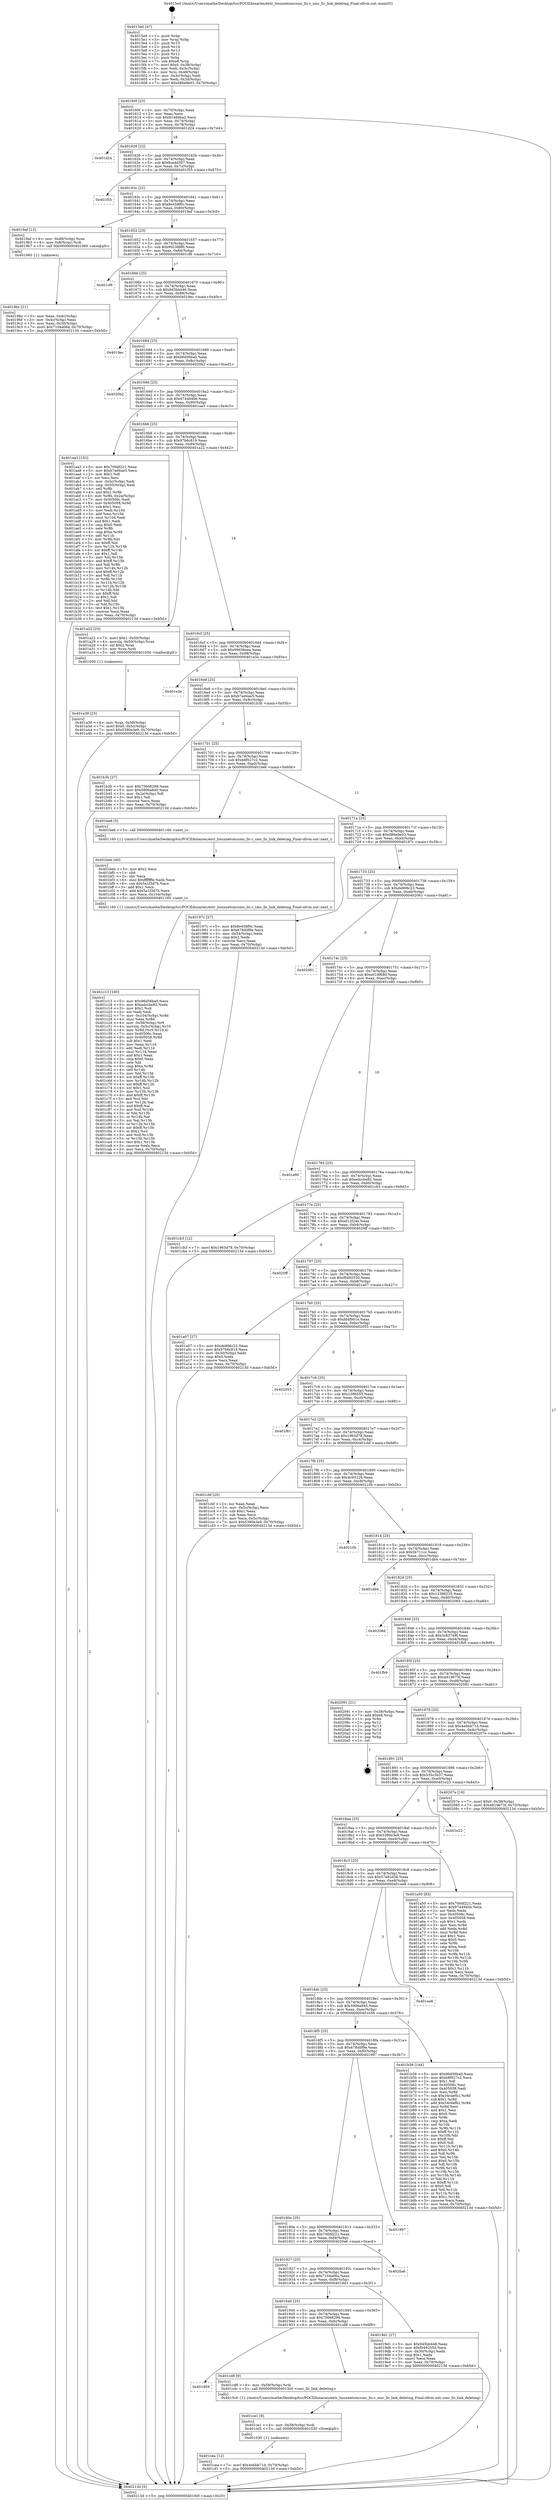 digraph "0x4015e0" {
  label = "0x4015e0 (/mnt/c/Users/mathe/Desktop/tcc/POCII/binaries/extr_linuxnetsmcsmc_llc.c_smc_llc_link_deleting_Final-ollvm.out::main(0))"
  labelloc = "t"
  node[shape=record]

  Entry [label="",width=0.3,height=0.3,shape=circle,fillcolor=black,style=filled]
  "0x40160f" [label="{
     0x40160f [23]\l
     | [instrs]\l
     &nbsp;&nbsp;0x40160f \<+3\>: mov -0x70(%rbp),%eax\l
     &nbsp;&nbsp;0x401612 \<+2\>: mov %eax,%ecx\l
     &nbsp;&nbsp;0x401614 \<+6\>: sub $0x81460ba2,%ecx\l
     &nbsp;&nbsp;0x40161a \<+3\>: mov %eax,-0x74(%rbp)\l
     &nbsp;&nbsp;0x40161d \<+3\>: mov %ecx,-0x78(%rbp)\l
     &nbsp;&nbsp;0x401620 \<+6\>: je 0000000000401d24 \<main+0x744\>\l
  }"]
  "0x401d24" [label="{
     0x401d24\l
  }", style=dashed]
  "0x401626" [label="{
     0x401626 [22]\l
     | [instrs]\l
     &nbsp;&nbsp;0x401626 \<+5\>: jmp 000000000040162b \<main+0x4b\>\l
     &nbsp;&nbsp;0x40162b \<+3\>: mov -0x74(%rbp),%eax\l
     &nbsp;&nbsp;0x40162e \<+5\>: sub $0x8ce4d307,%eax\l
     &nbsp;&nbsp;0x401633 \<+3\>: mov %eax,-0x7c(%rbp)\l
     &nbsp;&nbsp;0x401636 \<+6\>: je 0000000000401f55 \<main+0x975\>\l
  }"]
  Exit [label="",width=0.3,height=0.3,shape=circle,fillcolor=black,style=filled,peripheries=2]
  "0x401f55" [label="{
     0x401f55\l
  }", style=dashed]
  "0x40163c" [label="{
     0x40163c [22]\l
     | [instrs]\l
     &nbsp;&nbsp;0x40163c \<+5\>: jmp 0000000000401641 \<main+0x61\>\l
     &nbsp;&nbsp;0x401641 \<+3\>: mov -0x74(%rbp),%eax\l
     &nbsp;&nbsp;0x401644 \<+5\>: sub $0x8e458f0c,%eax\l
     &nbsp;&nbsp;0x401649 \<+3\>: mov %eax,-0x80(%rbp)\l
     &nbsp;&nbsp;0x40164c \<+6\>: je 00000000004019af \<main+0x3cf\>\l
  }"]
  "0x401cea" [label="{
     0x401cea [12]\l
     | [instrs]\l
     &nbsp;&nbsp;0x401cea \<+7\>: movl $0x4ebbb71d,-0x70(%rbp)\l
     &nbsp;&nbsp;0x401cf1 \<+5\>: jmp 000000000040213d \<main+0xb5d\>\l
  }"]
  "0x4019af" [label="{
     0x4019af [13]\l
     | [instrs]\l
     &nbsp;&nbsp;0x4019af \<+4\>: mov -0x48(%rbp),%rax\l
     &nbsp;&nbsp;0x4019b3 \<+4\>: mov 0x8(%rax),%rdi\l
     &nbsp;&nbsp;0x4019b7 \<+5\>: call 0000000000401060 \<atoi@plt\>\l
     | [calls]\l
     &nbsp;&nbsp;0x401060 \{1\} (unknown)\l
  }"]
  "0x401652" [label="{
     0x401652 [25]\l
     | [instrs]\l
     &nbsp;&nbsp;0x401652 \<+5\>: jmp 0000000000401657 \<main+0x77\>\l
     &nbsp;&nbsp;0x401657 \<+3\>: mov -0x74(%rbp),%eax\l
     &nbsp;&nbsp;0x40165a \<+5\>: sub $0x902388f0,%eax\l
     &nbsp;&nbsp;0x40165f \<+6\>: mov %eax,-0x84(%rbp)\l
     &nbsp;&nbsp;0x401665 \<+6\>: je 0000000000401cf6 \<main+0x716\>\l
  }"]
  "0x401ce1" [label="{
     0x401ce1 [9]\l
     | [instrs]\l
     &nbsp;&nbsp;0x401ce1 \<+4\>: mov -0x58(%rbp),%rdi\l
     &nbsp;&nbsp;0x401ce5 \<+5\>: call 0000000000401030 \<free@plt\>\l
     | [calls]\l
     &nbsp;&nbsp;0x401030 \{1\} (unknown)\l
  }"]
  "0x401cf6" [label="{
     0x401cf6\l
  }", style=dashed]
  "0x40166b" [label="{
     0x40166b [25]\l
     | [instrs]\l
     &nbsp;&nbsp;0x40166b \<+5\>: jmp 0000000000401670 \<main+0x90\>\l
     &nbsp;&nbsp;0x401670 \<+3\>: mov -0x74(%rbp),%eax\l
     &nbsp;&nbsp;0x401673 \<+5\>: sub $0x945bb446,%eax\l
     &nbsp;&nbsp;0x401678 \<+6\>: mov %eax,-0x88(%rbp)\l
     &nbsp;&nbsp;0x40167e \<+6\>: je 00000000004019ec \<main+0x40c\>\l
  }"]
  "0x401959" [label="{
     0x401959\l
  }", style=dashed]
  "0x4019ec" [label="{
     0x4019ec\l
  }", style=dashed]
  "0x401684" [label="{
     0x401684 [25]\l
     | [instrs]\l
     &nbsp;&nbsp;0x401684 \<+5\>: jmp 0000000000401689 \<main+0xa9\>\l
     &nbsp;&nbsp;0x401689 \<+3\>: mov -0x74(%rbp),%eax\l
     &nbsp;&nbsp;0x40168c \<+5\>: sub $0x96d56ba0,%eax\l
     &nbsp;&nbsp;0x401691 \<+6\>: mov %eax,-0x8c(%rbp)\l
     &nbsp;&nbsp;0x401697 \<+6\>: je 00000000004020b2 \<main+0xad2\>\l
  }"]
  "0x401cd8" [label="{
     0x401cd8 [9]\l
     | [instrs]\l
     &nbsp;&nbsp;0x401cd8 \<+4\>: mov -0x58(%rbp),%rdi\l
     &nbsp;&nbsp;0x401cdc \<+5\>: call 00000000004015c0 \<smc_llc_link_deleting\>\l
     | [calls]\l
     &nbsp;&nbsp;0x4015c0 \{1\} (/mnt/c/Users/mathe/Desktop/tcc/POCII/binaries/extr_linuxnetsmcsmc_llc.c_smc_llc_link_deleting_Final-ollvm.out::smc_llc_link_deleting)\l
  }"]
  "0x4020b2" [label="{
     0x4020b2\l
  }", style=dashed]
  "0x40169d" [label="{
     0x40169d [25]\l
     | [instrs]\l
     &nbsp;&nbsp;0x40169d \<+5\>: jmp 00000000004016a2 \<main+0xc2\>\l
     &nbsp;&nbsp;0x4016a2 \<+3\>: mov -0x74(%rbp),%eax\l
     &nbsp;&nbsp;0x4016a5 \<+5\>: sub $0x9744940e,%eax\l
     &nbsp;&nbsp;0x4016aa \<+6\>: mov %eax,-0x90(%rbp)\l
     &nbsp;&nbsp;0x4016b0 \<+6\>: je 0000000000401aa3 \<main+0x4c3\>\l
  }"]
  "0x401c13" [label="{
     0x401c13 [160]\l
     | [instrs]\l
     &nbsp;&nbsp;0x401c13 \<+5\>: mov $0x96d56ba0,%ecx\l
     &nbsp;&nbsp;0x401c18 \<+5\>: mov $0xedccbe82,%edx\l
     &nbsp;&nbsp;0x401c1d \<+3\>: mov $0x1,%sil\l
     &nbsp;&nbsp;0x401c20 \<+2\>: xor %edi,%edi\l
     &nbsp;&nbsp;0x401c22 \<+7\>: mov -0x104(%rbp),%r8d\l
     &nbsp;&nbsp;0x401c29 \<+4\>: imul %eax,%r8d\l
     &nbsp;&nbsp;0x401c2d \<+4\>: mov -0x58(%rbp),%r9\l
     &nbsp;&nbsp;0x401c31 \<+4\>: movslq -0x5c(%rbp),%r10\l
     &nbsp;&nbsp;0x401c35 \<+4\>: mov %r8d,(%r9,%r10,4)\l
     &nbsp;&nbsp;0x401c39 \<+7\>: mov 0x40506c,%eax\l
     &nbsp;&nbsp;0x401c40 \<+8\>: mov 0x405058,%r8d\l
     &nbsp;&nbsp;0x401c48 \<+3\>: sub $0x1,%edi\l
     &nbsp;&nbsp;0x401c4b \<+3\>: mov %eax,%r11d\l
     &nbsp;&nbsp;0x401c4e \<+3\>: add %edi,%r11d\l
     &nbsp;&nbsp;0x401c51 \<+4\>: imul %r11d,%eax\l
     &nbsp;&nbsp;0x401c55 \<+3\>: and $0x1,%eax\l
     &nbsp;&nbsp;0x401c58 \<+3\>: cmp $0x0,%eax\l
     &nbsp;&nbsp;0x401c5b \<+3\>: sete %bl\l
     &nbsp;&nbsp;0x401c5e \<+4\>: cmp $0xa,%r8d\l
     &nbsp;&nbsp;0x401c62 \<+4\>: setl %r14b\l
     &nbsp;&nbsp;0x401c66 \<+3\>: mov %bl,%r15b\l
     &nbsp;&nbsp;0x401c69 \<+4\>: xor $0xff,%r15b\l
     &nbsp;&nbsp;0x401c6d \<+3\>: mov %r14b,%r12b\l
     &nbsp;&nbsp;0x401c70 \<+4\>: xor $0xff,%r12b\l
     &nbsp;&nbsp;0x401c74 \<+4\>: xor $0x1,%sil\l
     &nbsp;&nbsp;0x401c78 \<+3\>: mov %r15b,%r13b\l
     &nbsp;&nbsp;0x401c7b \<+4\>: and $0xff,%r13b\l
     &nbsp;&nbsp;0x401c7f \<+3\>: and %sil,%bl\l
     &nbsp;&nbsp;0x401c82 \<+3\>: mov %r12b,%al\l
     &nbsp;&nbsp;0x401c85 \<+2\>: and $0xff,%al\l
     &nbsp;&nbsp;0x401c87 \<+3\>: and %sil,%r14b\l
     &nbsp;&nbsp;0x401c8a \<+3\>: or %bl,%r13b\l
     &nbsp;&nbsp;0x401c8d \<+3\>: or %r14b,%al\l
     &nbsp;&nbsp;0x401c90 \<+3\>: xor %al,%r13b\l
     &nbsp;&nbsp;0x401c93 \<+3\>: or %r12b,%r15b\l
     &nbsp;&nbsp;0x401c96 \<+4\>: xor $0xff,%r15b\l
     &nbsp;&nbsp;0x401c9a \<+4\>: or $0x1,%sil\l
     &nbsp;&nbsp;0x401c9e \<+3\>: and %sil,%r15b\l
     &nbsp;&nbsp;0x401ca1 \<+3\>: or %r15b,%r13b\l
     &nbsp;&nbsp;0x401ca4 \<+4\>: test $0x1,%r13b\l
     &nbsp;&nbsp;0x401ca8 \<+3\>: cmovne %edx,%ecx\l
     &nbsp;&nbsp;0x401cab \<+3\>: mov %ecx,-0x70(%rbp)\l
     &nbsp;&nbsp;0x401cae \<+5\>: jmp 000000000040213d \<main+0xb5d\>\l
  }"]
  "0x401aa3" [label="{
     0x401aa3 [152]\l
     | [instrs]\l
     &nbsp;&nbsp;0x401aa3 \<+5\>: mov $0x700df221,%eax\l
     &nbsp;&nbsp;0x401aa8 \<+5\>: mov $0xb7ad4ae5,%ecx\l
     &nbsp;&nbsp;0x401aad \<+2\>: mov $0x1,%dl\l
     &nbsp;&nbsp;0x401aaf \<+2\>: xor %esi,%esi\l
     &nbsp;&nbsp;0x401ab1 \<+3\>: mov -0x5c(%rbp),%edi\l
     &nbsp;&nbsp;0x401ab4 \<+3\>: cmp -0x50(%rbp),%edi\l
     &nbsp;&nbsp;0x401ab7 \<+4\>: setl %r8b\l
     &nbsp;&nbsp;0x401abb \<+4\>: and $0x1,%r8b\l
     &nbsp;&nbsp;0x401abf \<+4\>: mov %r8b,-0x2a(%rbp)\l
     &nbsp;&nbsp;0x401ac3 \<+7\>: mov 0x40506c,%edi\l
     &nbsp;&nbsp;0x401aca \<+8\>: mov 0x405058,%r9d\l
     &nbsp;&nbsp;0x401ad2 \<+3\>: sub $0x1,%esi\l
     &nbsp;&nbsp;0x401ad5 \<+3\>: mov %edi,%r10d\l
     &nbsp;&nbsp;0x401ad8 \<+3\>: add %esi,%r10d\l
     &nbsp;&nbsp;0x401adb \<+4\>: imul %r10d,%edi\l
     &nbsp;&nbsp;0x401adf \<+3\>: and $0x1,%edi\l
     &nbsp;&nbsp;0x401ae2 \<+3\>: cmp $0x0,%edi\l
     &nbsp;&nbsp;0x401ae5 \<+4\>: sete %r8b\l
     &nbsp;&nbsp;0x401ae9 \<+4\>: cmp $0xa,%r9d\l
     &nbsp;&nbsp;0x401aed \<+4\>: setl %r11b\l
     &nbsp;&nbsp;0x401af1 \<+3\>: mov %r8b,%bl\l
     &nbsp;&nbsp;0x401af4 \<+3\>: xor $0xff,%bl\l
     &nbsp;&nbsp;0x401af7 \<+3\>: mov %r11b,%r14b\l
     &nbsp;&nbsp;0x401afa \<+4\>: xor $0xff,%r14b\l
     &nbsp;&nbsp;0x401afe \<+3\>: xor $0x1,%dl\l
     &nbsp;&nbsp;0x401b01 \<+3\>: mov %bl,%r15b\l
     &nbsp;&nbsp;0x401b04 \<+4\>: and $0xff,%r15b\l
     &nbsp;&nbsp;0x401b08 \<+3\>: and %dl,%r8b\l
     &nbsp;&nbsp;0x401b0b \<+3\>: mov %r14b,%r12b\l
     &nbsp;&nbsp;0x401b0e \<+4\>: and $0xff,%r12b\l
     &nbsp;&nbsp;0x401b12 \<+3\>: and %dl,%r11b\l
     &nbsp;&nbsp;0x401b15 \<+3\>: or %r8b,%r15b\l
     &nbsp;&nbsp;0x401b18 \<+3\>: or %r11b,%r12b\l
     &nbsp;&nbsp;0x401b1b \<+3\>: xor %r12b,%r15b\l
     &nbsp;&nbsp;0x401b1e \<+3\>: or %r14b,%bl\l
     &nbsp;&nbsp;0x401b21 \<+3\>: xor $0xff,%bl\l
     &nbsp;&nbsp;0x401b24 \<+3\>: or $0x1,%dl\l
     &nbsp;&nbsp;0x401b27 \<+2\>: and %dl,%bl\l
     &nbsp;&nbsp;0x401b29 \<+3\>: or %bl,%r15b\l
     &nbsp;&nbsp;0x401b2c \<+4\>: test $0x1,%r15b\l
     &nbsp;&nbsp;0x401b30 \<+3\>: cmovne %ecx,%eax\l
     &nbsp;&nbsp;0x401b33 \<+3\>: mov %eax,-0x70(%rbp)\l
     &nbsp;&nbsp;0x401b36 \<+5\>: jmp 000000000040213d \<main+0xb5d\>\l
  }"]
  "0x4016b6" [label="{
     0x4016b6 [25]\l
     | [instrs]\l
     &nbsp;&nbsp;0x4016b6 \<+5\>: jmp 00000000004016bb \<main+0xdb\>\l
     &nbsp;&nbsp;0x4016bb \<+3\>: mov -0x74(%rbp),%eax\l
     &nbsp;&nbsp;0x4016be \<+5\>: sub $0x97b6c819,%eax\l
     &nbsp;&nbsp;0x4016c3 \<+6\>: mov %eax,-0x94(%rbp)\l
     &nbsp;&nbsp;0x4016c9 \<+6\>: je 0000000000401a22 \<main+0x442\>\l
  }"]
  "0x401beb" [label="{
     0x401beb [40]\l
     | [instrs]\l
     &nbsp;&nbsp;0x401beb \<+5\>: mov $0x2,%ecx\l
     &nbsp;&nbsp;0x401bf0 \<+1\>: cltd\l
     &nbsp;&nbsp;0x401bf1 \<+2\>: idiv %ecx\l
     &nbsp;&nbsp;0x401bf3 \<+6\>: imul $0xfffffffe,%edx,%ecx\l
     &nbsp;&nbsp;0x401bf9 \<+6\>: sub $0x5a1f3d7b,%ecx\l
     &nbsp;&nbsp;0x401bff \<+3\>: add $0x1,%ecx\l
     &nbsp;&nbsp;0x401c02 \<+6\>: add $0x5a1f3d7b,%ecx\l
     &nbsp;&nbsp;0x401c08 \<+6\>: mov %ecx,-0x104(%rbp)\l
     &nbsp;&nbsp;0x401c0e \<+5\>: call 0000000000401160 \<next_i\>\l
     | [calls]\l
     &nbsp;&nbsp;0x401160 \{1\} (/mnt/c/Users/mathe/Desktop/tcc/POCII/binaries/extr_linuxnetsmcsmc_llc.c_smc_llc_link_deleting_Final-ollvm.out::next_i)\l
  }"]
  "0x401a22" [label="{
     0x401a22 [23]\l
     | [instrs]\l
     &nbsp;&nbsp;0x401a22 \<+7\>: movl $0x1,-0x50(%rbp)\l
     &nbsp;&nbsp;0x401a29 \<+4\>: movslq -0x50(%rbp),%rax\l
     &nbsp;&nbsp;0x401a2d \<+4\>: shl $0x2,%rax\l
     &nbsp;&nbsp;0x401a31 \<+3\>: mov %rax,%rdi\l
     &nbsp;&nbsp;0x401a34 \<+5\>: call 0000000000401050 \<malloc@plt\>\l
     | [calls]\l
     &nbsp;&nbsp;0x401050 \{1\} (unknown)\l
  }"]
  "0x4016cf" [label="{
     0x4016cf [25]\l
     | [instrs]\l
     &nbsp;&nbsp;0x4016cf \<+5\>: jmp 00000000004016d4 \<main+0xf4\>\l
     &nbsp;&nbsp;0x4016d4 \<+3\>: mov -0x74(%rbp),%eax\l
     &nbsp;&nbsp;0x4016d7 \<+5\>: sub $0x99d36eea,%eax\l
     &nbsp;&nbsp;0x4016dc \<+6\>: mov %eax,-0x98(%rbp)\l
     &nbsp;&nbsp;0x4016e2 \<+6\>: je 0000000000401e3e \<main+0x85e\>\l
  }"]
  "0x401a39" [label="{
     0x401a39 [23]\l
     | [instrs]\l
     &nbsp;&nbsp;0x401a39 \<+4\>: mov %rax,-0x58(%rbp)\l
     &nbsp;&nbsp;0x401a3d \<+7\>: movl $0x0,-0x5c(%rbp)\l
     &nbsp;&nbsp;0x401a44 \<+7\>: movl $0x5390e3e9,-0x70(%rbp)\l
     &nbsp;&nbsp;0x401a4b \<+5\>: jmp 000000000040213d \<main+0xb5d\>\l
  }"]
  "0x401e3e" [label="{
     0x401e3e\l
  }", style=dashed]
  "0x4016e8" [label="{
     0x4016e8 [25]\l
     | [instrs]\l
     &nbsp;&nbsp;0x4016e8 \<+5\>: jmp 00000000004016ed \<main+0x10d\>\l
     &nbsp;&nbsp;0x4016ed \<+3\>: mov -0x74(%rbp),%eax\l
     &nbsp;&nbsp;0x4016f0 \<+5\>: sub $0xb7ad4ae5,%eax\l
     &nbsp;&nbsp;0x4016f5 \<+6\>: mov %eax,-0x9c(%rbp)\l
     &nbsp;&nbsp;0x4016fb \<+6\>: je 0000000000401b3b \<main+0x55b\>\l
  }"]
  "0x401940" [label="{
     0x401940 [25]\l
     | [instrs]\l
     &nbsp;&nbsp;0x401940 \<+5\>: jmp 0000000000401945 \<main+0x365\>\l
     &nbsp;&nbsp;0x401945 \<+3\>: mov -0x74(%rbp),%eax\l
     &nbsp;&nbsp;0x401948 \<+5\>: sub $0x75668299,%eax\l
     &nbsp;&nbsp;0x40194d \<+6\>: mov %eax,-0xfc(%rbp)\l
     &nbsp;&nbsp;0x401953 \<+6\>: je 0000000000401cd8 \<main+0x6f8\>\l
  }"]
  "0x401b3b" [label="{
     0x401b3b [27]\l
     | [instrs]\l
     &nbsp;&nbsp;0x401b3b \<+5\>: mov $0x75668299,%eax\l
     &nbsp;&nbsp;0x401b40 \<+5\>: mov $0x5906a945,%ecx\l
     &nbsp;&nbsp;0x401b45 \<+3\>: mov -0x2a(%rbp),%dl\l
     &nbsp;&nbsp;0x401b48 \<+3\>: test $0x1,%dl\l
     &nbsp;&nbsp;0x401b4b \<+3\>: cmovne %ecx,%eax\l
     &nbsp;&nbsp;0x401b4e \<+3\>: mov %eax,-0x70(%rbp)\l
     &nbsp;&nbsp;0x401b51 \<+5\>: jmp 000000000040213d \<main+0xb5d\>\l
  }"]
  "0x401701" [label="{
     0x401701 [25]\l
     | [instrs]\l
     &nbsp;&nbsp;0x401701 \<+5\>: jmp 0000000000401706 \<main+0x126\>\l
     &nbsp;&nbsp;0x401706 \<+3\>: mov -0x74(%rbp),%eax\l
     &nbsp;&nbsp;0x401709 \<+5\>: sub $0xb8f027c2,%eax\l
     &nbsp;&nbsp;0x40170e \<+6\>: mov %eax,-0xa0(%rbp)\l
     &nbsp;&nbsp;0x401714 \<+6\>: je 0000000000401be6 \<main+0x606\>\l
  }"]
  "0x4019d1" [label="{
     0x4019d1 [27]\l
     | [instrs]\l
     &nbsp;&nbsp;0x4019d1 \<+5\>: mov $0x945bb446,%eax\l
     &nbsp;&nbsp;0x4019d6 \<+5\>: mov $0xf0492550,%ecx\l
     &nbsp;&nbsp;0x4019db \<+3\>: mov -0x30(%rbp),%edx\l
     &nbsp;&nbsp;0x4019de \<+3\>: cmp $0x1,%edx\l
     &nbsp;&nbsp;0x4019e1 \<+3\>: cmovl %ecx,%eax\l
     &nbsp;&nbsp;0x4019e4 \<+3\>: mov %eax,-0x70(%rbp)\l
     &nbsp;&nbsp;0x4019e7 \<+5\>: jmp 000000000040213d \<main+0xb5d\>\l
  }"]
  "0x401be6" [label="{
     0x401be6 [5]\l
     | [instrs]\l
     &nbsp;&nbsp;0x401be6 \<+5\>: call 0000000000401160 \<next_i\>\l
     | [calls]\l
     &nbsp;&nbsp;0x401160 \{1\} (/mnt/c/Users/mathe/Desktop/tcc/POCII/binaries/extr_linuxnetsmcsmc_llc.c_smc_llc_link_deleting_Final-ollvm.out::next_i)\l
  }"]
  "0x40171a" [label="{
     0x40171a [25]\l
     | [instrs]\l
     &nbsp;&nbsp;0x40171a \<+5\>: jmp 000000000040171f \<main+0x13f\>\l
     &nbsp;&nbsp;0x40171f \<+3\>: mov -0x74(%rbp),%eax\l
     &nbsp;&nbsp;0x401722 \<+5\>: sub $0xd86e9e03,%eax\l
     &nbsp;&nbsp;0x401727 \<+6\>: mov %eax,-0xa4(%rbp)\l
     &nbsp;&nbsp;0x40172d \<+6\>: je 000000000040197c \<main+0x39c\>\l
  }"]
  "0x401927" [label="{
     0x401927 [25]\l
     | [instrs]\l
     &nbsp;&nbsp;0x401927 \<+5\>: jmp 000000000040192c \<main+0x34c\>\l
     &nbsp;&nbsp;0x40192c \<+3\>: mov -0x74(%rbp),%eax\l
     &nbsp;&nbsp;0x40192f \<+5\>: sub $0x7104a06a,%eax\l
     &nbsp;&nbsp;0x401934 \<+6\>: mov %eax,-0xf8(%rbp)\l
     &nbsp;&nbsp;0x40193a \<+6\>: je 00000000004019d1 \<main+0x3f1\>\l
  }"]
  "0x40197c" [label="{
     0x40197c [27]\l
     | [instrs]\l
     &nbsp;&nbsp;0x40197c \<+5\>: mov $0x8e458f0c,%eax\l
     &nbsp;&nbsp;0x401981 \<+5\>: mov $0x678d0f9e,%ecx\l
     &nbsp;&nbsp;0x401986 \<+3\>: mov -0x34(%rbp),%edx\l
     &nbsp;&nbsp;0x401989 \<+3\>: cmp $0x2,%edx\l
     &nbsp;&nbsp;0x40198c \<+3\>: cmovne %ecx,%eax\l
     &nbsp;&nbsp;0x40198f \<+3\>: mov %eax,-0x70(%rbp)\l
     &nbsp;&nbsp;0x401992 \<+5\>: jmp 000000000040213d \<main+0xb5d\>\l
  }"]
  "0x401733" [label="{
     0x401733 [25]\l
     | [instrs]\l
     &nbsp;&nbsp;0x401733 \<+5\>: jmp 0000000000401738 \<main+0x158\>\l
     &nbsp;&nbsp;0x401738 \<+3\>: mov -0x74(%rbp),%eax\l
     &nbsp;&nbsp;0x40173b \<+5\>: sub $0xde906c23,%eax\l
     &nbsp;&nbsp;0x401740 \<+6\>: mov %eax,-0xa8(%rbp)\l
     &nbsp;&nbsp;0x401746 \<+6\>: je 0000000000402061 \<main+0xa81\>\l
  }"]
  "0x40213d" [label="{
     0x40213d [5]\l
     | [instrs]\l
     &nbsp;&nbsp;0x40213d \<+5\>: jmp 000000000040160f \<main+0x2f\>\l
  }"]
  "0x4015e0" [label="{
     0x4015e0 [47]\l
     | [instrs]\l
     &nbsp;&nbsp;0x4015e0 \<+1\>: push %rbp\l
     &nbsp;&nbsp;0x4015e1 \<+3\>: mov %rsp,%rbp\l
     &nbsp;&nbsp;0x4015e4 \<+2\>: push %r15\l
     &nbsp;&nbsp;0x4015e6 \<+2\>: push %r14\l
     &nbsp;&nbsp;0x4015e8 \<+2\>: push %r13\l
     &nbsp;&nbsp;0x4015ea \<+2\>: push %r12\l
     &nbsp;&nbsp;0x4015ec \<+1\>: push %rbx\l
     &nbsp;&nbsp;0x4015ed \<+7\>: sub $0xe8,%rsp\l
     &nbsp;&nbsp;0x4015f4 \<+7\>: movl $0x0,-0x38(%rbp)\l
     &nbsp;&nbsp;0x4015fb \<+3\>: mov %edi,-0x3c(%rbp)\l
     &nbsp;&nbsp;0x4015fe \<+4\>: mov %rsi,-0x48(%rbp)\l
     &nbsp;&nbsp;0x401602 \<+3\>: mov -0x3c(%rbp),%edi\l
     &nbsp;&nbsp;0x401605 \<+3\>: mov %edi,-0x34(%rbp)\l
     &nbsp;&nbsp;0x401608 \<+7\>: movl $0xd86e9e03,-0x70(%rbp)\l
  }"]
  "0x4019bc" [label="{
     0x4019bc [21]\l
     | [instrs]\l
     &nbsp;&nbsp;0x4019bc \<+3\>: mov %eax,-0x4c(%rbp)\l
     &nbsp;&nbsp;0x4019bf \<+3\>: mov -0x4c(%rbp),%eax\l
     &nbsp;&nbsp;0x4019c2 \<+3\>: mov %eax,-0x30(%rbp)\l
     &nbsp;&nbsp;0x4019c5 \<+7\>: movl $0x7104a06a,-0x70(%rbp)\l
     &nbsp;&nbsp;0x4019cc \<+5\>: jmp 000000000040213d \<main+0xb5d\>\l
  }"]
  "0x4020a6" [label="{
     0x4020a6\l
  }", style=dashed]
  "0x402061" [label="{
     0x402061\l
  }", style=dashed]
  "0x40174c" [label="{
     0x40174c [25]\l
     | [instrs]\l
     &nbsp;&nbsp;0x40174c \<+5\>: jmp 0000000000401751 \<main+0x171\>\l
     &nbsp;&nbsp;0x401751 \<+3\>: mov -0x74(%rbp),%eax\l
     &nbsp;&nbsp;0x401754 \<+5\>: sub $0xe018f680,%eax\l
     &nbsp;&nbsp;0x401759 \<+6\>: mov %eax,-0xac(%rbp)\l
     &nbsp;&nbsp;0x40175f \<+6\>: je 0000000000401e90 \<main+0x8b0\>\l
  }"]
  "0x40190e" [label="{
     0x40190e [25]\l
     | [instrs]\l
     &nbsp;&nbsp;0x40190e \<+5\>: jmp 0000000000401913 \<main+0x333\>\l
     &nbsp;&nbsp;0x401913 \<+3\>: mov -0x74(%rbp),%eax\l
     &nbsp;&nbsp;0x401916 \<+5\>: sub $0x700df221,%eax\l
     &nbsp;&nbsp;0x40191b \<+6\>: mov %eax,-0xf4(%rbp)\l
     &nbsp;&nbsp;0x401921 \<+6\>: je 00000000004020a6 \<main+0xac6\>\l
  }"]
  "0x401e90" [label="{
     0x401e90\l
  }", style=dashed]
  "0x401765" [label="{
     0x401765 [25]\l
     | [instrs]\l
     &nbsp;&nbsp;0x401765 \<+5\>: jmp 000000000040176a \<main+0x18a\>\l
     &nbsp;&nbsp;0x40176a \<+3\>: mov -0x74(%rbp),%eax\l
     &nbsp;&nbsp;0x40176d \<+5\>: sub $0xedccbe82,%eax\l
     &nbsp;&nbsp;0x401772 \<+6\>: mov %eax,-0xb0(%rbp)\l
     &nbsp;&nbsp;0x401778 \<+6\>: je 0000000000401cb3 \<main+0x6d3\>\l
  }"]
  "0x401997" [label="{
     0x401997\l
  }", style=dashed]
  "0x401cb3" [label="{
     0x401cb3 [12]\l
     | [instrs]\l
     &nbsp;&nbsp;0x401cb3 \<+7\>: movl $0x1963d78,-0x70(%rbp)\l
     &nbsp;&nbsp;0x401cba \<+5\>: jmp 000000000040213d \<main+0xb5d\>\l
  }"]
  "0x40177e" [label="{
     0x40177e [25]\l
     | [instrs]\l
     &nbsp;&nbsp;0x40177e \<+5\>: jmp 0000000000401783 \<main+0x1a3\>\l
     &nbsp;&nbsp;0x401783 \<+3\>: mov -0x74(%rbp),%eax\l
     &nbsp;&nbsp;0x401786 \<+5\>: sub $0xef12f24e,%eax\l
     &nbsp;&nbsp;0x40178b \<+6\>: mov %eax,-0xb4(%rbp)\l
     &nbsp;&nbsp;0x401791 \<+6\>: je 00000000004020ff \<main+0xb1f\>\l
  }"]
  "0x4018f5" [label="{
     0x4018f5 [25]\l
     | [instrs]\l
     &nbsp;&nbsp;0x4018f5 \<+5\>: jmp 00000000004018fa \<main+0x31a\>\l
     &nbsp;&nbsp;0x4018fa \<+3\>: mov -0x74(%rbp),%eax\l
     &nbsp;&nbsp;0x4018fd \<+5\>: sub $0x678d0f9e,%eax\l
     &nbsp;&nbsp;0x401902 \<+6\>: mov %eax,-0xf0(%rbp)\l
     &nbsp;&nbsp;0x401908 \<+6\>: je 0000000000401997 \<main+0x3b7\>\l
  }"]
  "0x4020ff" [label="{
     0x4020ff\l
  }", style=dashed]
  "0x401797" [label="{
     0x401797 [25]\l
     | [instrs]\l
     &nbsp;&nbsp;0x401797 \<+5\>: jmp 000000000040179c \<main+0x1bc\>\l
     &nbsp;&nbsp;0x40179c \<+3\>: mov -0x74(%rbp),%eax\l
     &nbsp;&nbsp;0x40179f \<+5\>: sub $0xf0492550,%eax\l
     &nbsp;&nbsp;0x4017a4 \<+6\>: mov %eax,-0xb8(%rbp)\l
     &nbsp;&nbsp;0x4017aa \<+6\>: je 0000000000401a07 \<main+0x427\>\l
  }"]
  "0x401b56" [label="{
     0x401b56 [144]\l
     | [instrs]\l
     &nbsp;&nbsp;0x401b56 \<+5\>: mov $0x96d56ba0,%eax\l
     &nbsp;&nbsp;0x401b5b \<+5\>: mov $0xb8f027c2,%ecx\l
     &nbsp;&nbsp;0x401b60 \<+2\>: mov $0x1,%dl\l
     &nbsp;&nbsp;0x401b62 \<+7\>: mov 0x40506c,%esi\l
     &nbsp;&nbsp;0x401b69 \<+7\>: mov 0x405058,%edi\l
     &nbsp;&nbsp;0x401b70 \<+3\>: mov %esi,%r8d\l
     &nbsp;&nbsp;0x401b73 \<+7\>: sub $0x34cdefb1,%r8d\l
     &nbsp;&nbsp;0x401b7a \<+4\>: sub $0x1,%r8d\l
     &nbsp;&nbsp;0x401b7e \<+7\>: add $0x34cdefb1,%r8d\l
     &nbsp;&nbsp;0x401b85 \<+4\>: imul %r8d,%esi\l
     &nbsp;&nbsp;0x401b89 \<+3\>: and $0x1,%esi\l
     &nbsp;&nbsp;0x401b8c \<+3\>: cmp $0x0,%esi\l
     &nbsp;&nbsp;0x401b8f \<+4\>: sete %r9b\l
     &nbsp;&nbsp;0x401b93 \<+3\>: cmp $0xa,%edi\l
     &nbsp;&nbsp;0x401b96 \<+4\>: setl %r10b\l
     &nbsp;&nbsp;0x401b9a \<+3\>: mov %r9b,%r11b\l
     &nbsp;&nbsp;0x401b9d \<+4\>: xor $0xff,%r11b\l
     &nbsp;&nbsp;0x401ba1 \<+3\>: mov %r10b,%bl\l
     &nbsp;&nbsp;0x401ba4 \<+3\>: xor $0xff,%bl\l
     &nbsp;&nbsp;0x401ba7 \<+3\>: xor $0x0,%dl\l
     &nbsp;&nbsp;0x401baa \<+3\>: mov %r11b,%r14b\l
     &nbsp;&nbsp;0x401bad \<+4\>: and $0x0,%r14b\l
     &nbsp;&nbsp;0x401bb1 \<+3\>: and %dl,%r9b\l
     &nbsp;&nbsp;0x401bb4 \<+3\>: mov %bl,%r15b\l
     &nbsp;&nbsp;0x401bb7 \<+4\>: and $0x0,%r15b\l
     &nbsp;&nbsp;0x401bbb \<+3\>: and %dl,%r10b\l
     &nbsp;&nbsp;0x401bbe \<+3\>: or %r9b,%r14b\l
     &nbsp;&nbsp;0x401bc1 \<+3\>: or %r10b,%r15b\l
     &nbsp;&nbsp;0x401bc4 \<+3\>: xor %r15b,%r14b\l
     &nbsp;&nbsp;0x401bc7 \<+3\>: or %bl,%r11b\l
     &nbsp;&nbsp;0x401bca \<+4\>: xor $0xff,%r11b\l
     &nbsp;&nbsp;0x401bce \<+3\>: or $0x0,%dl\l
     &nbsp;&nbsp;0x401bd1 \<+3\>: and %dl,%r11b\l
     &nbsp;&nbsp;0x401bd4 \<+3\>: or %r11b,%r14b\l
     &nbsp;&nbsp;0x401bd7 \<+4\>: test $0x1,%r14b\l
     &nbsp;&nbsp;0x401bdb \<+3\>: cmovne %ecx,%eax\l
     &nbsp;&nbsp;0x401bde \<+3\>: mov %eax,-0x70(%rbp)\l
     &nbsp;&nbsp;0x401be1 \<+5\>: jmp 000000000040213d \<main+0xb5d\>\l
  }"]
  "0x401a07" [label="{
     0x401a07 [27]\l
     | [instrs]\l
     &nbsp;&nbsp;0x401a07 \<+5\>: mov $0xde906c23,%eax\l
     &nbsp;&nbsp;0x401a0c \<+5\>: mov $0x97b6c819,%ecx\l
     &nbsp;&nbsp;0x401a11 \<+3\>: mov -0x30(%rbp),%edx\l
     &nbsp;&nbsp;0x401a14 \<+3\>: cmp $0x0,%edx\l
     &nbsp;&nbsp;0x401a17 \<+3\>: cmove %ecx,%eax\l
     &nbsp;&nbsp;0x401a1a \<+3\>: mov %eax,-0x70(%rbp)\l
     &nbsp;&nbsp;0x401a1d \<+5\>: jmp 000000000040213d \<main+0xb5d\>\l
  }"]
  "0x4017b0" [label="{
     0x4017b0 [25]\l
     | [instrs]\l
     &nbsp;&nbsp;0x4017b0 \<+5\>: jmp 00000000004017b5 \<main+0x1d5\>\l
     &nbsp;&nbsp;0x4017b5 \<+3\>: mov -0x74(%rbp),%eax\l
     &nbsp;&nbsp;0x4017b8 \<+5\>: sub $0xfd4f901e,%eax\l
     &nbsp;&nbsp;0x4017bd \<+6\>: mov %eax,-0xbc(%rbp)\l
     &nbsp;&nbsp;0x4017c3 \<+6\>: je 0000000000402055 \<main+0xa75\>\l
  }"]
  "0x4018dc" [label="{
     0x4018dc [25]\l
     | [instrs]\l
     &nbsp;&nbsp;0x4018dc \<+5\>: jmp 00000000004018e1 \<main+0x301\>\l
     &nbsp;&nbsp;0x4018e1 \<+3\>: mov -0x74(%rbp),%eax\l
     &nbsp;&nbsp;0x4018e4 \<+5\>: sub $0x5906a945,%eax\l
     &nbsp;&nbsp;0x4018e9 \<+6\>: mov %eax,-0xec(%rbp)\l
     &nbsp;&nbsp;0x4018ef \<+6\>: je 0000000000401b56 \<main+0x576\>\l
  }"]
  "0x402055" [label="{
     0x402055\l
  }", style=dashed]
  "0x4017c9" [label="{
     0x4017c9 [25]\l
     | [instrs]\l
     &nbsp;&nbsp;0x4017c9 \<+5\>: jmp 00000000004017ce \<main+0x1ee\>\l
     &nbsp;&nbsp;0x4017ce \<+3\>: mov -0x74(%rbp),%eax\l
     &nbsp;&nbsp;0x4017d1 \<+5\>: sub $0x1096555,%eax\l
     &nbsp;&nbsp;0x4017d6 \<+6\>: mov %eax,-0xc0(%rbp)\l
     &nbsp;&nbsp;0x4017dc \<+6\>: je 0000000000401f61 \<main+0x981\>\l
  }"]
  "0x401ee8" [label="{
     0x401ee8\l
  }", style=dashed]
  "0x401f61" [label="{
     0x401f61\l
  }", style=dashed]
  "0x4017e2" [label="{
     0x4017e2 [25]\l
     | [instrs]\l
     &nbsp;&nbsp;0x4017e2 \<+5\>: jmp 00000000004017e7 \<main+0x207\>\l
     &nbsp;&nbsp;0x4017e7 \<+3\>: mov -0x74(%rbp),%eax\l
     &nbsp;&nbsp;0x4017ea \<+5\>: sub $0x1963d78,%eax\l
     &nbsp;&nbsp;0x4017ef \<+6\>: mov %eax,-0xc4(%rbp)\l
     &nbsp;&nbsp;0x4017f5 \<+6\>: je 0000000000401cbf \<main+0x6df\>\l
  }"]
  "0x4018c3" [label="{
     0x4018c3 [25]\l
     | [instrs]\l
     &nbsp;&nbsp;0x4018c3 \<+5\>: jmp 00000000004018c8 \<main+0x2e8\>\l
     &nbsp;&nbsp;0x4018c8 \<+3\>: mov -0x74(%rbp),%eax\l
     &nbsp;&nbsp;0x4018cb \<+5\>: sub $0x57e82d38,%eax\l
     &nbsp;&nbsp;0x4018d0 \<+6\>: mov %eax,-0xe8(%rbp)\l
     &nbsp;&nbsp;0x4018d6 \<+6\>: je 0000000000401ee8 \<main+0x908\>\l
  }"]
  "0x401cbf" [label="{
     0x401cbf [25]\l
     | [instrs]\l
     &nbsp;&nbsp;0x401cbf \<+2\>: xor %eax,%eax\l
     &nbsp;&nbsp;0x401cc1 \<+3\>: mov -0x5c(%rbp),%ecx\l
     &nbsp;&nbsp;0x401cc4 \<+3\>: sub $0x1,%eax\l
     &nbsp;&nbsp;0x401cc7 \<+2\>: sub %eax,%ecx\l
     &nbsp;&nbsp;0x401cc9 \<+3\>: mov %ecx,-0x5c(%rbp)\l
     &nbsp;&nbsp;0x401ccc \<+7\>: movl $0x5390e3e9,-0x70(%rbp)\l
     &nbsp;&nbsp;0x401cd3 \<+5\>: jmp 000000000040213d \<main+0xb5d\>\l
  }"]
  "0x4017fb" [label="{
     0x4017fb [25]\l
     | [instrs]\l
     &nbsp;&nbsp;0x4017fb \<+5\>: jmp 0000000000401800 \<main+0x220\>\l
     &nbsp;&nbsp;0x401800 \<+3\>: mov -0x74(%rbp),%eax\l
     &nbsp;&nbsp;0x401803 \<+5\>: sub $0x4c93126,%eax\l
     &nbsp;&nbsp;0x401808 \<+6\>: mov %eax,-0xc8(%rbp)\l
     &nbsp;&nbsp;0x40180e \<+6\>: je 000000000040210b \<main+0xb2b\>\l
  }"]
  "0x401a50" [label="{
     0x401a50 [83]\l
     | [instrs]\l
     &nbsp;&nbsp;0x401a50 \<+5\>: mov $0x700df221,%eax\l
     &nbsp;&nbsp;0x401a55 \<+5\>: mov $0x9744940e,%ecx\l
     &nbsp;&nbsp;0x401a5a \<+2\>: xor %edx,%edx\l
     &nbsp;&nbsp;0x401a5c \<+7\>: mov 0x40506c,%esi\l
     &nbsp;&nbsp;0x401a63 \<+7\>: mov 0x405058,%edi\l
     &nbsp;&nbsp;0x401a6a \<+3\>: sub $0x1,%edx\l
     &nbsp;&nbsp;0x401a6d \<+3\>: mov %esi,%r8d\l
     &nbsp;&nbsp;0x401a70 \<+3\>: add %edx,%r8d\l
     &nbsp;&nbsp;0x401a73 \<+4\>: imul %r8d,%esi\l
     &nbsp;&nbsp;0x401a77 \<+3\>: and $0x1,%esi\l
     &nbsp;&nbsp;0x401a7a \<+3\>: cmp $0x0,%esi\l
     &nbsp;&nbsp;0x401a7d \<+4\>: sete %r9b\l
     &nbsp;&nbsp;0x401a81 \<+3\>: cmp $0xa,%edi\l
     &nbsp;&nbsp;0x401a84 \<+4\>: setl %r10b\l
     &nbsp;&nbsp;0x401a88 \<+3\>: mov %r9b,%r11b\l
     &nbsp;&nbsp;0x401a8b \<+3\>: and %r10b,%r11b\l
     &nbsp;&nbsp;0x401a8e \<+3\>: xor %r10b,%r9b\l
     &nbsp;&nbsp;0x401a91 \<+3\>: or %r9b,%r11b\l
     &nbsp;&nbsp;0x401a94 \<+4\>: test $0x1,%r11b\l
     &nbsp;&nbsp;0x401a98 \<+3\>: cmovne %ecx,%eax\l
     &nbsp;&nbsp;0x401a9b \<+3\>: mov %eax,-0x70(%rbp)\l
     &nbsp;&nbsp;0x401a9e \<+5\>: jmp 000000000040213d \<main+0xb5d\>\l
  }"]
  "0x40210b" [label="{
     0x40210b\l
  }", style=dashed]
  "0x401814" [label="{
     0x401814 [25]\l
     | [instrs]\l
     &nbsp;&nbsp;0x401814 \<+5\>: jmp 0000000000401819 \<main+0x239\>\l
     &nbsp;&nbsp;0x401819 \<+3\>: mov -0x74(%rbp),%eax\l
     &nbsp;&nbsp;0x40181c \<+5\>: sub $0x5b711cc,%eax\l
     &nbsp;&nbsp;0x401821 \<+6\>: mov %eax,-0xcc(%rbp)\l
     &nbsp;&nbsp;0x401827 \<+6\>: je 0000000000401db4 \<main+0x7d4\>\l
  }"]
  "0x4018aa" [label="{
     0x4018aa [25]\l
     | [instrs]\l
     &nbsp;&nbsp;0x4018aa \<+5\>: jmp 00000000004018af \<main+0x2cf\>\l
     &nbsp;&nbsp;0x4018af \<+3\>: mov -0x74(%rbp),%eax\l
     &nbsp;&nbsp;0x4018b2 \<+5\>: sub $0x5390e3e9,%eax\l
     &nbsp;&nbsp;0x4018b7 \<+6\>: mov %eax,-0xe4(%rbp)\l
     &nbsp;&nbsp;0x4018bd \<+6\>: je 0000000000401a50 \<main+0x470\>\l
  }"]
  "0x401db4" [label="{
     0x401db4\l
  }", style=dashed]
  "0x40182d" [label="{
     0x40182d [25]\l
     | [instrs]\l
     &nbsp;&nbsp;0x40182d \<+5\>: jmp 0000000000401832 \<main+0x252\>\l
     &nbsp;&nbsp;0x401832 \<+3\>: mov -0x74(%rbp),%eax\l
     &nbsp;&nbsp;0x401835 \<+5\>: sub $0x12398235,%eax\l
     &nbsp;&nbsp;0x40183a \<+6\>: mov %eax,-0xd0(%rbp)\l
     &nbsp;&nbsp;0x401840 \<+6\>: je 000000000040206d \<main+0xa8d\>\l
  }"]
  "0x401e23" [label="{
     0x401e23\l
  }", style=dashed]
  "0x40206d" [label="{
     0x40206d\l
  }", style=dashed]
  "0x401846" [label="{
     0x401846 [25]\l
     | [instrs]\l
     &nbsp;&nbsp;0x401846 \<+5\>: jmp 000000000040184b \<main+0x26b\>\l
     &nbsp;&nbsp;0x40184b \<+3\>: mov -0x74(%rbp),%eax\l
     &nbsp;&nbsp;0x40184e \<+5\>: sub $0x3c83749f,%eax\l
     &nbsp;&nbsp;0x401853 \<+6\>: mov %eax,-0xd4(%rbp)\l
     &nbsp;&nbsp;0x401859 \<+6\>: je 0000000000401fb9 \<main+0x9d9\>\l
  }"]
  "0x401891" [label="{
     0x401891 [25]\l
     | [instrs]\l
     &nbsp;&nbsp;0x401891 \<+5\>: jmp 0000000000401896 \<main+0x2b6\>\l
     &nbsp;&nbsp;0x401896 \<+3\>: mov -0x74(%rbp),%eax\l
     &nbsp;&nbsp;0x401899 \<+5\>: sub $0x535c3b37,%eax\l
     &nbsp;&nbsp;0x40189e \<+6\>: mov %eax,-0xe0(%rbp)\l
     &nbsp;&nbsp;0x4018a4 \<+6\>: je 0000000000401e23 \<main+0x843\>\l
  }"]
  "0x401fb9" [label="{
     0x401fb9\l
  }", style=dashed]
  "0x40185f" [label="{
     0x40185f [25]\l
     | [instrs]\l
     &nbsp;&nbsp;0x40185f \<+5\>: jmp 0000000000401864 \<main+0x284\>\l
     &nbsp;&nbsp;0x401864 \<+3\>: mov -0x74(%rbp),%eax\l
     &nbsp;&nbsp;0x401867 \<+5\>: sub $0x4819673f,%eax\l
     &nbsp;&nbsp;0x40186c \<+6\>: mov %eax,-0xd8(%rbp)\l
     &nbsp;&nbsp;0x401872 \<+6\>: je 0000000000402091 \<main+0xab1\>\l
  }"]
  "0x40207e" [label="{
     0x40207e [19]\l
     | [instrs]\l
     &nbsp;&nbsp;0x40207e \<+7\>: movl $0x0,-0x38(%rbp)\l
     &nbsp;&nbsp;0x402085 \<+7\>: movl $0x4819673f,-0x70(%rbp)\l
     &nbsp;&nbsp;0x40208c \<+5\>: jmp 000000000040213d \<main+0xb5d\>\l
  }"]
  "0x402091" [label="{
     0x402091 [21]\l
     | [instrs]\l
     &nbsp;&nbsp;0x402091 \<+3\>: mov -0x38(%rbp),%eax\l
     &nbsp;&nbsp;0x402094 \<+7\>: add $0xe8,%rsp\l
     &nbsp;&nbsp;0x40209b \<+1\>: pop %rbx\l
     &nbsp;&nbsp;0x40209c \<+2\>: pop %r12\l
     &nbsp;&nbsp;0x40209e \<+2\>: pop %r13\l
     &nbsp;&nbsp;0x4020a0 \<+2\>: pop %r14\l
     &nbsp;&nbsp;0x4020a2 \<+2\>: pop %r15\l
     &nbsp;&nbsp;0x4020a4 \<+1\>: pop %rbp\l
     &nbsp;&nbsp;0x4020a5 \<+1\>: ret\l
  }"]
  "0x401878" [label="{
     0x401878 [25]\l
     | [instrs]\l
     &nbsp;&nbsp;0x401878 \<+5\>: jmp 000000000040187d \<main+0x29d\>\l
     &nbsp;&nbsp;0x40187d \<+3\>: mov -0x74(%rbp),%eax\l
     &nbsp;&nbsp;0x401880 \<+5\>: sub $0x4ebbb71d,%eax\l
     &nbsp;&nbsp;0x401885 \<+6\>: mov %eax,-0xdc(%rbp)\l
     &nbsp;&nbsp;0x40188b \<+6\>: je 000000000040207e \<main+0xa9e\>\l
  }"]
  Entry -> "0x4015e0" [label=" 1"]
  "0x40160f" -> "0x401d24" [label=" 0"]
  "0x40160f" -> "0x401626" [label=" 18"]
  "0x402091" -> Exit [label=" 1"]
  "0x401626" -> "0x401f55" [label=" 0"]
  "0x401626" -> "0x40163c" [label=" 18"]
  "0x40207e" -> "0x40213d" [label=" 1"]
  "0x40163c" -> "0x4019af" [label=" 1"]
  "0x40163c" -> "0x401652" [label=" 17"]
  "0x401cea" -> "0x40213d" [label=" 1"]
  "0x401652" -> "0x401cf6" [label=" 0"]
  "0x401652" -> "0x40166b" [label=" 17"]
  "0x401ce1" -> "0x401cea" [label=" 1"]
  "0x40166b" -> "0x4019ec" [label=" 0"]
  "0x40166b" -> "0x401684" [label=" 17"]
  "0x401cd8" -> "0x401ce1" [label=" 1"]
  "0x401684" -> "0x4020b2" [label=" 0"]
  "0x401684" -> "0x40169d" [label=" 17"]
  "0x401940" -> "0x401959" [label=" 0"]
  "0x40169d" -> "0x401aa3" [label=" 2"]
  "0x40169d" -> "0x4016b6" [label=" 15"]
  "0x401940" -> "0x401cd8" [label=" 1"]
  "0x4016b6" -> "0x401a22" [label=" 1"]
  "0x4016b6" -> "0x4016cf" [label=" 14"]
  "0x401cbf" -> "0x40213d" [label=" 1"]
  "0x4016cf" -> "0x401e3e" [label=" 0"]
  "0x4016cf" -> "0x4016e8" [label=" 14"]
  "0x401cb3" -> "0x40213d" [label=" 1"]
  "0x4016e8" -> "0x401b3b" [label=" 2"]
  "0x4016e8" -> "0x401701" [label=" 12"]
  "0x401c13" -> "0x40213d" [label=" 1"]
  "0x401701" -> "0x401be6" [label=" 1"]
  "0x401701" -> "0x40171a" [label=" 11"]
  "0x401beb" -> "0x401c13" [label=" 1"]
  "0x40171a" -> "0x40197c" [label=" 1"]
  "0x40171a" -> "0x401733" [label=" 10"]
  "0x40197c" -> "0x40213d" [label=" 1"]
  "0x4015e0" -> "0x40160f" [label=" 1"]
  "0x40213d" -> "0x40160f" [label=" 17"]
  "0x4019af" -> "0x4019bc" [label=" 1"]
  "0x4019bc" -> "0x40213d" [label=" 1"]
  "0x401b56" -> "0x40213d" [label=" 1"]
  "0x401733" -> "0x402061" [label=" 0"]
  "0x401733" -> "0x40174c" [label=" 10"]
  "0x401b3b" -> "0x40213d" [label=" 2"]
  "0x40174c" -> "0x401e90" [label=" 0"]
  "0x40174c" -> "0x401765" [label=" 10"]
  "0x401a50" -> "0x40213d" [label=" 2"]
  "0x401765" -> "0x401cb3" [label=" 1"]
  "0x401765" -> "0x40177e" [label=" 9"]
  "0x401a39" -> "0x40213d" [label=" 1"]
  "0x40177e" -> "0x4020ff" [label=" 0"]
  "0x40177e" -> "0x401797" [label=" 9"]
  "0x401a07" -> "0x40213d" [label=" 1"]
  "0x401797" -> "0x401a07" [label=" 1"]
  "0x401797" -> "0x4017b0" [label=" 8"]
  "0x4019d1" -> "0x40213d" [label=" 1"]
  "0x4017b0" -> "0x402055" [label=" 0"]
  "0x4017b0" -> "0x4017c9" [label=" 8"]
  "0x401927" -> "0x4019d1" [label=" 1"]
  "0x4017c9" -> "0x401f61" [label=" 0"]
  "0x4017c9" -> "0x4017e2" [label=" 8"]
  "0x401be6" -> "0x401beb" [label=" 1"]
  "0x4017e2" -> "0x401cbf" [label=" 1"]
  "0x4017e2" -> "0x4017fb" [label=" 7"]
  "0x40190e" -> "0x4020a6" [label=" 0"]
  "0x4017fb" -> "0x40210b" [label=" 0"]
  "0x4017fb" -> "0x401814" [label=" 7"]
  "0x401aa3" -> "0x40213d" [label=" 2"]
  "0x401814" -> "0x401db4" [label=" 0"]
  "0x401814" -> "0x40182d" [label=" 7"]
  "0x4018f5" -> "0x401997" [label=" 0"]
  "0x40182d" -> "0x40206d" [label=" 0"]
  "0x40182d" -> "0x401846" [label=" 7"]
  "0x401a22" -> "0x401a39" [label=" 1"]
  "0x401846" -> "0x401fb9" [label=" 0"]
  "0x401846" -> "0x40185f" [label=" 7"]
  "0x4018dc" -> "0x401b56" [label=" 1"]
  "0x40185f" -> "0x402091" [label=" 1"]
  "0x40185f" -> "0x401878" [label=" 6"]
  "0x401927" -> "0x401940" [label=" 1"]
  "0x401878" -> "0x40207e" [label=" 1"]
  "0x401878" -> "0x401891" [label=" 5"]
  "0x4018dc" -> "0x4018f5" [label=" 2"]
  "0x401891" -> "0x401e23" [label=" 0"]
  "0x401891" -> "0x4018aa" [label=" 5"]
  "0x4018f5" -> "0x40190e" [label=" 2"]
  "0x4018aa" -> "0x401a50" [label=" 2"]
  "0x4018aa" -> "0x4018c3" [label=" 3"]
  "0x40190e" -> "0x401927" [label=" 2"]
  "0x4018c3" -> "0x401ee8" [label=" 0"]
  "0x4018c3" -> "0x4018dc" [label=" 3"]
}
